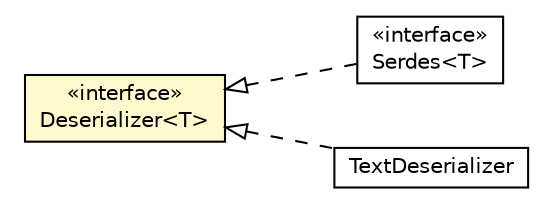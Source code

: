 #!/usr/local/bin/dot
#
# Class diagram 
# Generated by UMLGraph version R5_6-24-gf6e263 (http://www.umlgraph.org/)
#

digraph G {
	edge [fontname="Helvetica",fontsize=10,labelfontname="Helvetica",labelfontsize=10];
	node [fontname="Helvetica",fontsize=10,shape=plaintext];
	nodesep=0.25;
	ranksep=0.5;
	rankdir=LR;
	// org.turbogwt.net.serialization.client.Deserializer<T>
	c1258 [label=<<table title="org.turbogwt.net.serialization.client.Deserializer" border="0" cellborder="1" cellspacing="0" cellpadding="2" port="p" bgcolor="lemonChiffon" href="./Deserializer.html">
		<tr><td><table border="0" cellspacing="0" cellpadding="1">
<tr><td align="center" balign="center"> &#171;interface&#187; </td></tr>
<tr><td align="center" balign="center"> Deserializer&lt;T&gt; </td></tr>
		</table></td></tr>
		</table>>, URL="./Deserializer.html", fontname="Helvetica", fontcolor="black", fontsize=10.0];
	// org.turbogwt.net.serialization.client.Serdes<T>
	c1261 [label=<<table title="org.turbogwt.net.serialization.client.Serdes" border="0" cellborder="1" cellspacing="0" cellpadding="2" port="p" href="./Serdes.html">
		<tr><td><table border="0" cellspacing="0" cellpadding="1">
<tr><td align="center" balign="center"> &#171;interface&#187; </td></tr>
<tr><td align="center" balign="center"> Serdes&lt;T&gt; </td></tr>
		</table></td></tr>
		</table>>, URL="./Serdes.html", fontname="Helvetica", fontcolor="black", fontsize=10.0];
	// org.turbogwt.net.serialization.client.misc.TextDeserializer
	c1271 [label=<<table title="org.turbogwt.net.serialization.client.misc.TextDeserializer" border="0" cellborder="1" cellspacing="0" cellpadding="2" port="p" href="./misc/TextDeserializer.html">
		<tr><td><table border="0" cellspacing="0" cellpadding="1">
<tr><td align="center" balign="center"> TextDeserializer </td></tr>
		</table></td></tr>
		</table>>, URL="./misc/TextDeserializer.html", fontname="Helvetica", fontcolor="black", fontsize=10.0];
	//org.turbogwt.net.serialization.client.Serdes<T> implements org.turbogwt.net.serialization.client.Deserializer<T>
	c1258:p -> c1261:p [dir=back,arrowtail=empty,style=dashed];
	//org.turbogwt.net.serialization.client.misc.TextDeserializer implements org.turbogwt.net.serialization.client.Deserializer<T>
	c1258:p -> c1271:p [dir=back,arrowtail=empty,style=dashed];
}

